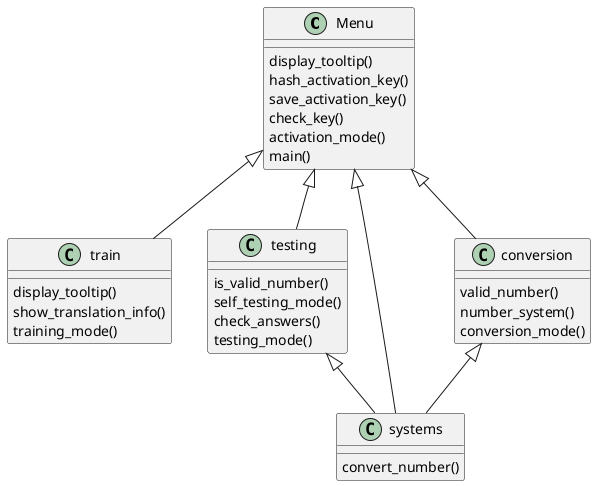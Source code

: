 @startuml
'https://plantuml.com/class-diagram

Menu <|-- train
Menu <|-- testing
Menu <|-- systems
Menu <|-- conversion
conversion <|-- systems
testing  <|-- systems
class train {
display_tooltip()
show_translation_info()
training_mode()
}

class Menu {
display_tooltip()
 hash_activation_key()
 save_activation_key()
 check_key()
 activation_mode()
 main()
}

class testing {
is_valid_number()
self_testing_mode()
 check_answers()
 testing_mode()
}

class systems {
convert_number()
}

class conversion {
 valid_number()
 number_system()
 conversion_mode()
}
@enduml